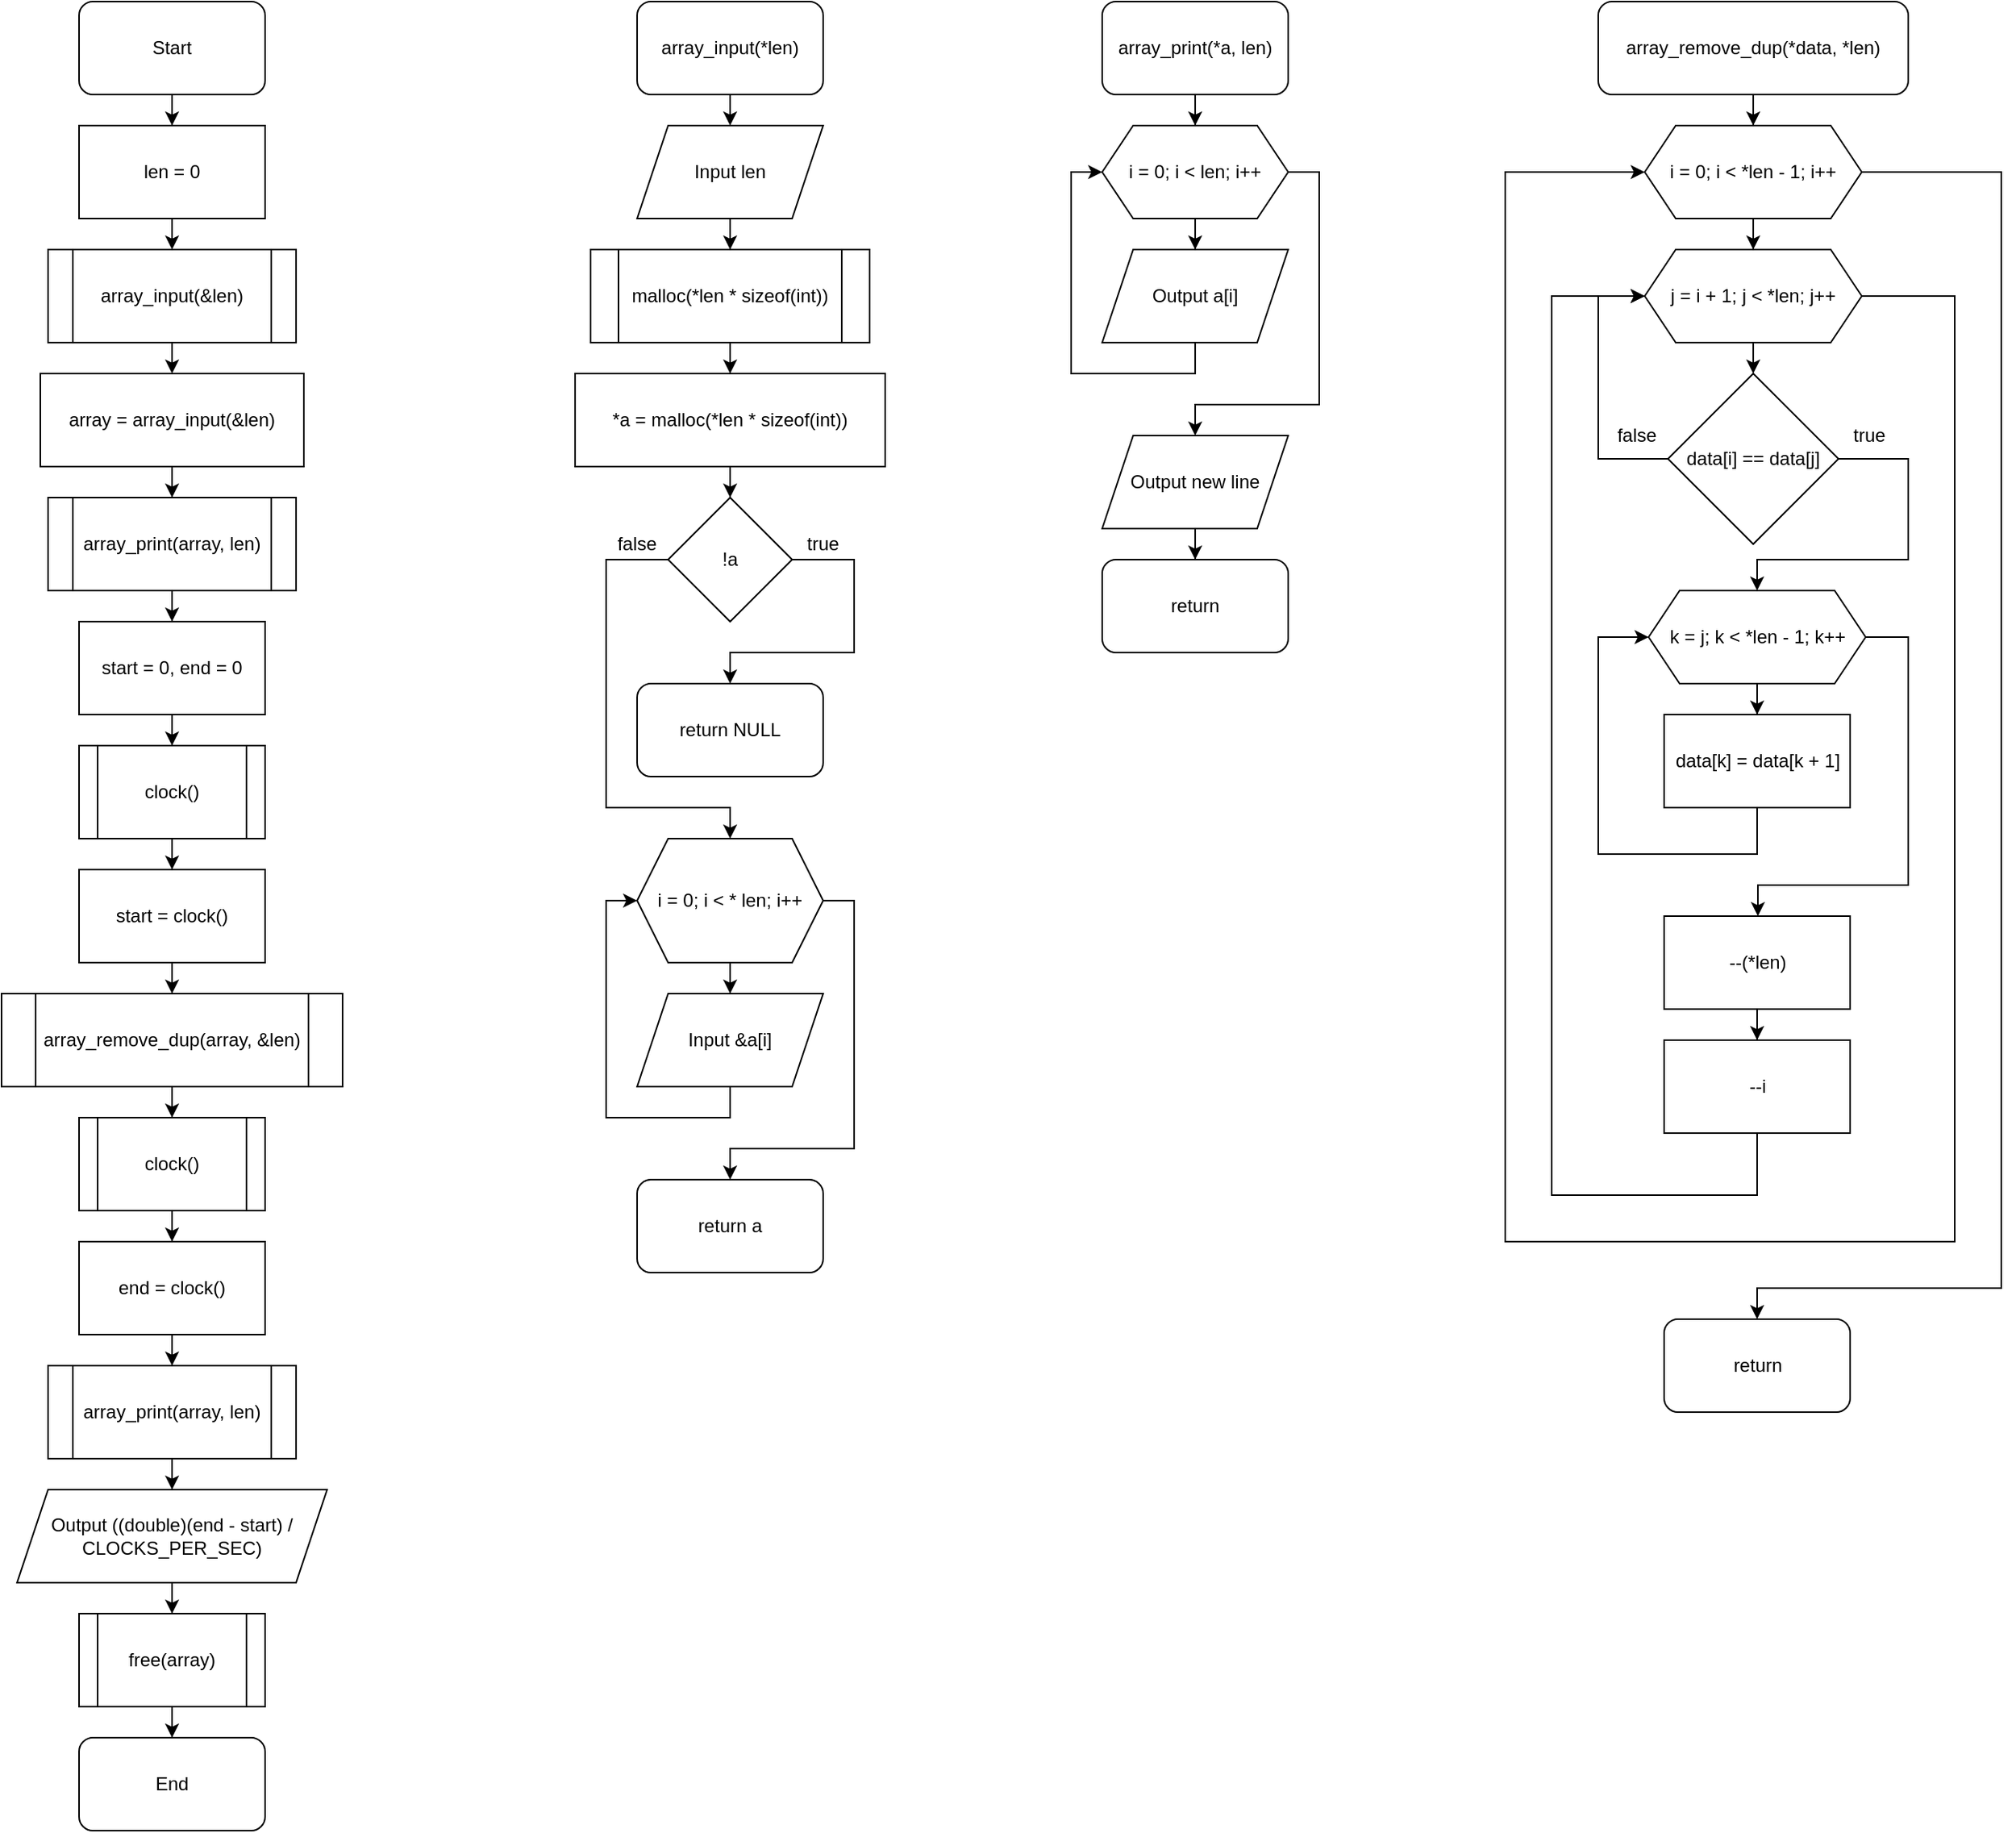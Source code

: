 <mxfile version="13.9.9" type="device"><diagram id="C5RBs43oDa-KdzZeNtuy" name="Page-1"><mxGraphModel dx="2426" dy="1392" grid="1" gridSize="10" guides="1" tooltips="1" connect="1" arrows="1" fold="1" page="0" pageScale="1" pageWidth="827" pageHeight="1169" math="0" shadow="0"><root><mxCell id="WIyWlLk6GJQsqaUBKTNV-0"/><mxCell id="WIyWlLk6GJQsqaUBKTNV-1" parent="WIyWlLk6GJQsqaUBKTNV-0"/><mxCell id="0P4NIU8pvPP-_1xyo0Sh-4" style="edgeStyle=orthogonalEdgeStyle;rounded=0;orthogonalLoop=1;jettySize=auto;html=1;exitX=0.5;exitY=1;exitDx=0;exitDy=0;" edge="1" parent="WIyWlLk6GJQsqaUBKTNV-1" source="0P4NIU8pvPP-_1xyo0Sh-0" target="0P4NIU8pvPP-_1xyo0Sh-2"><mxGeometry relative="1" as="geometry"/></mxCell><mxCell id="0P4NIU8pvPP-_1xyo0Sh-0" value="Start" style="rounded=1;whiteSpace=wrap;html=1;" vertex="1" parent="WIyWlLk6GJQsqaUBKTNV-1"><mxGeometry x="200" y="30" width="120" height="60" as="geometry"/></mxCell><mxCell id="0P4NIU8pvPP-_1xyo0Sh-5" style="edgeStyle=orthogonalEdgeStyle;rounded=0;orthogonalLoop=1;jettySize=auto;html=1;exitX=0.5;exitY=1;exitDx=0;exitDy=0;entryX=0.5;entryY=0;entryDx=0;entryDy=0;" edge="1" parent="WIyWlLk6GJQsqaUBKTNV-1" source="0P4NIU8pvPP-_1xyo0Sh-2" target="0P4NIU8pvPP-_1xyo0Sh-3"><mxGeometry relative="1" as="geometry"/></mxCell><mxCell id="0P4NIU8pvPP-_1xyo0Sh-2" value="len = 0" style="rounded=0;whiteSpace=wrap;html=1;" vertex="1" parent="WIyWlLk6GJQsqaUBKTNV-1"><mxGeometry x="200" y="110" width="120" height="60" as="geometry"/></mxCell><mxCell id="0P4NIU8pvPP-_1xyo0Sh-9" style="edgeStyle=orthogonalEdgeStyle;rounded=0;orthogonalLoop=1;jettySize=auto;html=1;exitX=0.5;exitY=1;exitDx=0;exitDy=0;entryX=0.5;entryY=0;entryDx=0;entryDy=0;" edge="1" parent="WIyWlLk6GJQsqaUBKTNV-1" source="0P4NIU8pvPP-_1xyo0Sh-3" target="0P4NIU8pvPP-_1xyo0Sh-7"><mxGeometry relative="1" as="geometry"/></mxCell><mxCell id="0P4NIU8pvPP-_1xyo0Sh-3" value="array_input(&amp;amp;len)" style="shape=process;whiteSpace=wrap;html=1;backgroundOutline=1;" vertex="1" parent="WIyWlLk6GJQsqaUBKTNV-1"><mxGeometry x="180" y="190" width="160" height="60" as="geometry"/></mxCell><mxCell id="0P4NIU8pvPP-_1xyo0Sh-10" style="edgeStyle=orthogonalEdgeStyle;rounded=0;orthogonalLoop=1;jettySize=auto;html=1;entryX=0.5;entryY=0;entryDx=0;entryDy=0;" edge="1" parent="WIyWlLk6GJQsqaUBKTNV-1" source="0P4NIU8pvPP-_1xyo0Sh-7" target="0P4NIU8pvPP-_1xyo0Sh-8"><mxGeometry relative="1" as="geometry"/></mxCell><mxCell id="0P4NIU8pvPP-_1xyo0Sh-7" value="array = array_input(&amp;amp;len)" style="rounded=0;whiteSpace=wrap;html=1;" vertex="1" parent="WIyWlLk6GJQsqaUBKTNV-1"><mxGeometry x="175" y="270" width="170" height="60" as="geometry"/></mxCell><mxCell id="0P4NIU8pvPP-_1xyo0Sh-14" style="edgeStyle=orthogonalEdgeStyle;rounded=0;orthogonalLoop=1;jettySize=auto;html=1;" edge="1" parent="WIyWlLk6GJQsqaUBKTNV-1" source="0P4NIU8pvPP-_1xyo0Sh-8" target="0P4NIU8pvPP-_1xyo0Sh-11"><mxGeometry relative="1" as="geometry"/></mxCell><mxCell id="0P4NIU8pvPP-_1xyo0Sh-8" value="array_print(array, len)" style="shape=process;whiteSpace=wrap;html=1;backgroundOutline=1;" vertex="1" parent="WIyWlLk6GJQsqaUBKTNV-1"><mxGeometry x="180" y="350" width="160" height="60" as="geometry"/></mxCell><mxCell id="0P4NIU8pvPP-_1xyo0Sh-15" style="edgeStyle=orthogonalEdgeStyle;rounded=0;orthogonalLoop=1;jettySize=auto;html=1;entryX=0.5;entryY=0;entryDx=0;entryDy=0;" edge="1" parent="WIyWlLk6GJQsqaUBKTNV-1" source="0P4NIU8pvPP-_1xyo0Sh-11" target="0P4NIU8pvPP-_1xyo0Sh-12"><mxGeometry relative="1" as="geometry"/></mxCell><mxCell id="0P4NIU8pvPP-_1xyo0Sh-11" value="start = 0, end = 0" style="rounded=0;whiteSpace=wrap;html=1;" vertex="1" parent="WIyWlLk6GJQsqaUBKTNV-1"><mxGeometry x="200" y="430" width="120" height="60" as="geometry"/></mxCell><mxCell id="0P4NIU8pvPP-_1xyo0Sh-16" style="edgeStyle=orthogonalEdgeStyle;rounded=0;orthogonalLoop=1;jettySize=auto;html=1;" edge="1" parent="WIyWlLk6GJQsqaUBKTNV-1" source="0P4NIU8pvPP-_1xyo0Sh-12" target="0P4NIU8pvPP-_1xyo0Sh-13"><mxGeometry relative="1" as="geometry"/></mxCell><mxCell id="0P4NIU8pvPP-_1xyo0Sh-12" value="clock()" style="shape=process;whiteSpace=wrap;html=1;backgroundOutline=1;" vertex="1" parent="WIyWlLk6GJQsqaUBKTNV-1"><mxGeometry x="200" y="510" width="120" height="60" as="geometry"/></mxCell><mxCell id="0P4NIU8pvPP-_1xyo0Sh-18" style="edgeStyle=orthogonalEdgeStyle;rounded=0;orthogonalLoop=1;jettySize=auto;html=1;entryX=0.5;entryY=0;entryDx=0;entryDy=0;" edge="1" parent="WIyWlLk6GJQsqaUBKTNV-1" source="0P4NIU8pvPP-_1xyo0Sh-13" target="0P4NIU8pvPP-_1xyo0Sh-17"><mxGeometry relative="1" as="geometry"/></mxCell><mxCell id="0P4NIU8pvPP-_1xyo0Sh-13" value="start = clock()" style="rounded=0;whiteSpace=wrap;html=1;" vertex="1" parent="WIyWlLk6GJQsqaUBKTNV-1"><mxGeometry x="200" y="590" width="120" height="60" as="geometry"/></mxCell><mxCell id="0P4NIU8pvPP-_1xyo0Sh-21" style="edgeStyle=orthogonalEdgeStyle;rounded=0;orthogonalLoop=1;jettySize=auto;html=1;entryX=0.5;entryY=0;entryDx=0;entryDy=0;" edge="1" parent="WIyWlLk6GJQsqaUBKTNV-1" source="0P4NIU8pvPP-_1xyo0Sh-17" target="0P4NIU8pvPP-_1xyo0Sh-19"><mxGeometry relative="1" as="geometry"/></mxCell><mxCell id="0P4NIU8pvPP-_1xyo0Sh-17" value="array_remove_dup(array, &amp;amp;len)" style="shape=process;whiteSpace=wrap;html=1;backgroundOutline=1;" vertex="1" parent="WIyWlLk6GJQsqaUBKTNV-1"><mxGeometry x="150" y="670" width="220" height="60" as="geometry"/></mxCell><mxCell id="0P4NIU8pvPP-_1xyo0Sh-22" style="edgeStyle=orthogonalEdgeStyle;rounded=0;orthogonalLoop=1;jettySize=auto;html=1;entryX=0.5;entryY=0;entryDx=0;entryDy=0;" edge="1" parent="WIyWlLk6GJQsqaUBKTNV-1" source="0P4NIU8pvPP-_1xyo0Sh-19" target="0P4NIU8pvPP-_1xyo0Sh-20"><mxGeometry relative="1" as="geometry"/></mxCell><mxCell id="0P4NIU8pvPP-_1xyo0Sh-19" value="clock()" style="shape=process;whiteSpace=wrap;html=1;backgroundOutline=1;" vertex="1" parent="WIyWlLk6GJQsqaUBKTNV-1"><mxGeometry x="200" y="750" width="120" height="60" as="geometry"/></mxCell><mxCell id="0P4NIU8pvPP-_1xyo0Sh-24" style="edgeStyle=orthogonalEdgeStyle;rounded=0;orthogonalLoop=1;jettySize=auto;html=1;entryX=0.5;entryY=0;entryDx=0;entryDy=0;" edge="1" parent="WIyWlLk6GJQsqaUBKTNV-1" source="0P4NIU8pvPP-_1xyo0Sh-20" target="0P4NIU8pvPP-_1xyo0Sh-23"><mxGeometry relative="1" as="geometry"/></mxCell><mxCell id="0P4NIU8pvPP-_1xyo0Sh-20" value="end = clock()" style="rounded=0;whiteSpace=wrap;html=1;" vertex="1" parent="WIyWlLk6GJQsqaUBKTNV-1"><mxGeometry x="200" y="830" width="120" height="60" as="geometry"/></mxCell><mxCell id="0P4NIU8pvPP-_1xyo0Sh-26" style="edgeStyle=orthogonalEdgeStyle;rounded=0;orthogonalLoop=1;jettySize=auto;html=1;" edge="1" parent="WIyWlLk6GJQsqaUBKTNV-1" source="0P4NIU8pvPP-_1xyo0Sh-23" target="0P4NIU8pvPP-_1xyo0Sh-25"><mxGeometry relative="1" as="geometry"/></mxCell><mxCell id="0P4NIU8pvPP-_1xyo0Sh-23" value="array_print(array, len)" style="shape=process;whiteSpace=wrap;html=1;backgroundOutline=1;" vertex="1" parent="WIyWlLk6GJQsqaUBKTNV-1"><mxGeometry x="180" y="910" width="160" height="60" as="geometry"/></mxCell><mxCell id="0P4NIU8pvPP-_1xyo0Sh-28" style="edgeStyle=orthogonalEdgeStyle;rounded=0;orthogonalLoop=1;jettySize=auto;html=1;entryX=0.5;entryY=0;entryDx=0;entryDy=0;" edge="1" parent="WIyWlLk6GJQsqaUBKTNV-1" source="0P4NIU8pvPP-_1xyo0Sh-25" target="0P4NIU8pvPP-_1xyo0Sh-27"><mxGeometry relative="1" as="geometry"/></mxCell><mxCell id="0P4NIU8pvPP-_1xyo0Sh-25" value="Output ((double)(end - start) / CLOCKS_PER_SEC)" style="shape=parallelogram;perimeter=parallelogramPerimeter;whiteSpace=wrap;html=1;fixedSize=1;" vertex="1" parent="WIyWlLk6GJQsqaUBKTNV-1"><mxGeometry x="160" y="990" width="200" height="60" as="geometry"/></mxCell><mxCell id="0P4NIU8pvPP-_1xyo0Sh-30" style="edgeStyle=orthogonalEdgeStyle;rounded=0;orthogonalLoop=1;jettySize=auto;html=1;entryX=0.5;entryY=0;entryDx=0;entryDy=0;" edge="1" parent="WIyWlLk6GJQsqaUBKTNV-1" source="0P4NIU8pvPP-_1xyo0Sh-27" target="0P4NIU8pvPP-_1xyo0Sh-29"><mxGeometry relative="1" as="geometry"/></mxCell><mxCell id="0P4NIU8pvPP-_1xyo0Sh-27" value="free(array)" style="shape=process;whiteSpace=wrap;html=1;backgroundOutline=1;" vertex="1" parent="WIyWlLk6GJQsqaUBKTNV-1"><mxGeometry x="200" y="1070" width="120" height="60" as="geometry"/></mxCell><mxCell id="0P4NIU8pvPP-_1xyo0Sh-29" value="End" style="rounded=1;whiteSpace=wrap;html=1;" vertex="1" parent="WIyWlLk6GJQsqaUBKTNV-1"><mxGeometry x="200" y="1150" width="120" height="60" as="geometry"/></mxCell><mxCell id="0P4NIU8pvPP-_1xyo0Sh-33" style="edgeStyle=orthogonalEdgeStyle;rounded=0;orthogonalLoop=1;jettySize=auto;html=1;exitX=0.5;exitY=1;exitDx=0;exitDy=0;entryX=0.5;entryY=0;entryDx=0;entryDy=0;" edge="1" parent="WIyWlLk6GJQsqaUBKTNV-1" source="0P4NIU8pvPP-_1xyo0Sh-31" target="0P4NIU8pvPP-_1xyo0Sh-32"><mxGeometry relative="1" as="geometry"/></mxCell><mxCell id="0P4NIU8pvPP-_1xyo0Sh-31" value="array_input(*len)" style="rounded=1;whiteSpace=wrap;html=1;" vertex="1" parent="WIyWlLk6GJQsqaUBKTNV-1"><mxGeometry x="560" y="30" width="120" height="60" as="geometry"/></mxCell><mxCell id="0P4NIU8pvPP-_1xyo0Sh-36" style="edgeStyle=orthogonalEdgeStyle;rounded=0;orthogonalLoop=1;jettySize=auto;html=1;entryX=0.5;entryY=0;entryDx=0;entryDy=0;" edge="1" parent="WIyWlLk6GJQsqaUBKTNV-1" source="0P4NIU8pvPP-_1xyo0Sh-32" target="0P4NIU8pvPP-_1xyo0Sh-35"><mxGeometry relative="1" as="geometry"/></mxCell><mxCell id="0P4NIU8pvPP-_1xyo0Sh-32" value="Input len" style="shape=parallelogram;perimeter=parallelogramPerimeter;whiteSpace=wrap;html=1;fixedSize=1;" vertex="1" parent="WIyWlLk6GJQsqaUBKTNV-1"><mxGeometry x="560" y="110" width="120" height="60" as="geometry"/></mxCell><mxCell id="0P4NIU8pvPP-_1xyo0Sh-38" style="edgeStyle=orthogonalEdgeStyle;rounded=0;orthogonalLoop=1;jettySize=auto;html=1;entryX=0.5;entryY=0;entryDx=0;entryDy=0;" edge="1" parent="WIyWlLk6GJQsqaUBKTNV-1" source="0P4NIU8pvPP-_1xyo0Sh-35" target="0P4NIU8pvPP-_1xyo0Sh-37"><mxGeometry relative="1" as="geometry"/></mxCell><mxCell id="0P4NIU8pvPP-_1xyo0Sh-35" value="malloc(*len * sizeof(int))" style="shape=process;whiteSpace=wrap;html=1;backgroundOutline=1;" vertex="1" parent="WIyWlLk6GJQsqaUBKTNV-1"><mxGeometry x="530" y="190" width="180" height="60" as="geometry"/></mxCell><mxCell id="0P4NIU8pvPP-_1xyo0Sh-40" style="edgeStyle=orthogonalEdgeStyle;rounded=0;orthogonalLoop=1;jettySize=auto;html=1;entryX=0.5;entryY=0;entryDx=0;entryDy=0;" edge="1" parent="WIyWlLk6GJQsqaUBKTNV-1" source="0P4NIU8pvPP-_1xyo0Sh-37" target="0P4NIU8pvPP-_1xyo0Sh-39"><mxGeometry relative="1" as="geometry"/></mxCell><mxCell id="0P4NIU8pvPP-_1xyo0Sh-37" value="*a = malloc(*len * sizeof(int))" style="rounded=0;whiteSpace=wrap;html=1;" vertex="1" parent="WIyWlLk6GJQsqaUBKTNV-1"><mxGeometry x="520" y="270" width="200" height="60" as="geometry"/></mxCell><mxCell id="0P4NIU8pvPP-_1xyo0Sh-43" style="edgeStyle=orthogonalEdgeStyle;rounded=0;orthogonalLoop=1;jettySize=auto;html=1;exitX=1;exitY=0.5;exitDx=0;exitDy=0;" edge="1" parent="WIyWlLk6GJQsqaUBKTNV-1" source="0P4NIU8pvPP-_1xyo0Sh-39" target="0P4NIU8pvPP-_1xyo0Sh-42"><mxGeometry relative="1" as="geometry"><Array as="points"><mxPoint x="700" y="390"/><mxPoint x="700" y="450"/><mxPoint x="620" y="450"/></Array></mxGeometry></mxCell><mxCell id="0P4NIU8pvPP-_1xyo0Sh-46" style="edgeStyle=orthogonalEdgeStyle;rounded=0;orthogonalLoop=1;jettySize=auto;html=1;entryX=0.5;entryY=0;entryDx=0;entryDy=0;" edge="1" parent="WIyWlLk6GJQsqaUBKTNV-1" source="0P4NIU8pvPP-_1xyo0Sh-39" target="0P4NIU8pvPP-_1xyo0Sh-45"><mxGeometry relative="1" as="geometry"><Array as="points"><mxPoint x="540" y="390"/><mxPoint x="540" y="550"/><mxPoint x="620" y="550"/></Array></mxGeometry></mxCell><mxCell id="0P4NIU8pvPP-_1xyo0Sh-39" value="!a" style="rhombus;whiteSpace=wrap;html=1;" vertex="1" parent="WIyWlLk6GJQsqaUBKTNV-1"><mxGeometry x="580" y="350" width="80" height="80" as="geometry"/></mxCell><mxCell id="0P4NIU8pvPP-_1xyo0Sh-42" value="return NULL" style="rounded=1;whiteSpace=wrap;html=1;" vertex="1" parent="WIyWlLk6GJQsqaUBKTNV-1"><mxGeometry x="560" y="470" width="120" height="60" as="geometry"/></mxCell><mxCell id="0P4NIU8pvPP-_1xyo0Sh-44" value="true" style="text;html=1;strokeColor=none;fillColor=none;align=center;verticalAlign=middle;whiteSpace=wrap;rounded=0;" vertex="1" parent="WIyWlLk6GJQsqaUBKTNV-1"><mxGeometry x="660" y="370" width="40" height="20" as="geometry"/></mxCell><mxCell id="0P4NIU8pvPP-_1xyo0Sh-49" style="edgeStyle=orthogonalEdgeStyle;rounded=0;orthogonalLoop=1;jettySize=auto;html=1;entryX=0.5;entryY=0;entryDx=0;entryDy=0;" edge="1" parent="WIyWlLk6GJQsqaUBKTNV-1" source="0P4NIU8pvPP-_1xyo0Sh-45" target="0P4NIU8pvPP-_1xyo0Sh-48"><mxGeometry relative="1" as="geometry"/></mxCell><mxCell id="0P4NIU8pvPP-_1xyo0Sh-52" style="edgeStyle=orthogonalEdgeStyle;rounded=0;orthogonalLoop=1;jettySize=auto;html=1;entryX=0.5;entryY=0;entryDx=0;entryDy=0;exitX=1;exitY=0.5;exitDx=0;exitDy=0;" edge="1" parent="WIyWlLk6GJQsqaUBKTNV-1" source="0P4NIU8pvPP-_1xyo0Sh-45" target="0P4NIU8pvPP-_1xyo0Sh-50"><mxGeometry relative="1" as="geometry"><Array as="points"><mxPoint x="700" y="610"/><mxPoint x="700" y="770"/><mxPoint x="620" y="770"/></Array></mxGeometry></mxCell><mxCell id="0P4NIU8pvPP-_1xyo0Sh-45" value="i = 0; i &amp;lt; * len; i++" style="shape=hexagon;perimeter=hexagonPerimeter2;whiteSpace=wrap;html=1;fixedSize=1;" vertex="1" parent="WIyWlLk6GJQsqaUBKTNV-1"><mxGeometry x="560" y="570" width="120" height="80" as="geometry"/></mxCell><mxCell id="0P4NIU8pvPP-_1xyo0Sh-47" value="false" style="text;html=1;strokeColor=none;fillColor=none;align=center;verticalAlign=middle;whiteSpace=wrap;rounded=0;" vertex="1" parent="WIyWlLk6GJQsqaUBKTNV-1"><mxGeometry x="540" y="370" width="40" height="20" as="geometry"/></mxCell><mxCell id="0P4NIU8pvPP-_1xyo0Sh-51" style="edgeStyle=orthogonalEdgeStyle;rounded=0;orthogonalLoop=1;jettySize=auto;html=1;entryX=0;entryY=0.5;entryDx=0;entryDy=0;exitX=0.5;exitY=1;exitDx=0;exitDy=0;" edge="1" parent="WIyWlLk6GJQsqaUBKTNV-1" source="0P4NIU8pvPP-_1xyo0Sh-48" target="0P4NIU8pvPP-_1xyo0Sh-45"><mxGeometry relative="1" as="geometry"/></mxCell><mxCell id="0P4NIU8pvPP-_1xyo0Sh-48" value="Input&amp;nbsp;&amp;amp;a[i]" style="shape=parallelogram;perimeter=parallelogramPerimeter;whiteSpace=wrap;html=1;fixedSize=1;" vertex="1" parent="WIyWlLk6GJQsqaUBKTNV-1"><mxGeometry x="560" y="670" width="120" height="60" as="geometry"/></mxCell><mxCell id="0P4NIU8pvPP-_1xyo0Sh-50" value="return a" style="rounded=1;whiteSpace=wrap;html=1;" vertex="1" parent="WIyWlLk6GJQsqaUBKTNV-1"><mxGeometry x="560" y="790" width="120" height="60" as="geometry"/></mxCell><mxCell id="0P4NIU8pvPP-_1xyo0Sh-56" style="edgeStyle=orthogonalEdgeStyle;rounded=0;orthogonalLoop=1;jettySize=auto;html=1;entryX=0.5;entryY=0;entryDx=0;entryDy=0;" edge="1" parent="WIyWlLk6GJQsqaUBKTNV-1" source="0P4NIU8pvPP-_1xyo0Sh-53" target="0P4NIU8pvPP-_1xyo0Sh-54"><mxGeometry relative="1" as="geometry"/></mxCell><mxCell id="0P4NIU8pvPP-_1xyo0Sh-53" value="array_print(*a, len)" style="rounded=1;whiteSpace=wrap;html=1;" vertex="1" parent="WIyWlLk6GJQsqaUBKTNV-1"><mxGeometry x="860" y="30" width="120" height="60" as="geometry"/></mxCell><mxCell id="0P4NIU8pvPP-_1xyo0Sh-57" style="edgeStyle=orthogonalEdgeStyle;rounded=0;orthogonalLoop=1;jettySize=auto;html=1;entryX=0.5;entryY=0;entryDx=0;entryDy=0;" edge="1" parent="WIyWlLk6GJQsqaUBKTNV-1" source="0P4NIU8pvPP-_1xyo0Sh-54" target="0P4NIU8pvPP-_1xyo0Sh-55"><mxGeometry relative="1" as="geometry"/></mxCell><mxCell id="0P4NIU8pvPP-_1xyo0Sh-60" style="edgeStyle=orthogonalEdgeStyle;rounded=0;orthogonalLoop=1;jettySize=auto;html=1;entryX=0.5;entryY=0;entryDx=0;entryDy=0;exitX=1;exitY=0.5;exitDx=0;exitDy=0;" edge="1" parent="WIyWlLk6GJQsqaUBKTNV-1" source="0P4NIU8pvPP-_1xyo0Sh-54" target="0P4NIU8pvPP-_1xyo0Sh-59"><mxGeometry relative="1" as="geometry"><Array as="points"><mxPoint x="1000" y="140"/><mxPoint x="1000" y="290"/><mxPoint x="920" y="290"/></Array></mxGeometry></mxCell><mxCell id="0P4NIU8pvPP-_1xyo0Sh-54" value="i = 0; i &amp;lt; len; i++" style="shape=hexagon;perimeter=hexagonPerimeter2;whiteSpace=wrap;html=1;fixedSize=1;" vertex="1" parent="WIyWlLk6GJQsqaUBKTNV-1"><mxGeometry x="860" y="110" width="120" height="60" as="geometry"/></mxCell><mxCell id="0P4NIU8pvPP-_1xyo0Sh-58" style="edgeStyle=orthogonalEdgeStyle;rounded=0;orthogonalLoop=1;jettySize=auto;html=1;entryX=0;entryY=0.5;entryDx=0;entryDy=0;" edge="1" parent="WIyWlLk6GJQsqaUBKTNV-1" source="0P4NIU8pvPP-_1xyo0Sh-55" target="0P4NIU8pvPP-_1xyo0Sh-54"><mxGeometry relative="1" as="geometry"><Array as="points"><mxPoint x="920" y="270"/><mxPoint x="840" y="270"/><mxPoint x="840" y="140"/></Array></mxGeometry></mxCell><mxCell id="0P4NIU8pvPP-_1xyo0Sh-55" value="Output a[i]" style="shape=parallelogram;perimeter=parallelogramPerimeter;whiteSpace=wrap;html=1;fixedSize=1;" vertex="1" parent="WIyWlLk6GJQsqaUBKTNV-1"><mxGeometry x="860" y="190" width="120" height="60" as="geometry"/></mxCell><mxCell id="0P4NIU8pvPP-_1xyo0Sh-62" style="edgeStyle=orthogonalEdgeStyle;rounded=0;orthogonalLoop=1;jettySize=auto;html=1;entryX=0.5;entryY=0;entryDx=0;entryDy=0;" edge="1" parent="WIyWlLk6GJQsqaUBKTNV-1" source="0P4NIU8pvPP-_1xyo0Sh-59" target="0P4NIU8pvPP-_1xyo0Sh-61"><mxGeometry relative="1" as="geometry"/></mxCell><mxCell id="0P4NIU8pvPP-_1xyo0Sh-59" value="Output new line" style="shape=parallelogram;perimeter=parallelogramPerimeter;whiteSpace=wrap;html=1;fixedSize=1;" vertex="1" parent="WIyWlLk6GJQsqaUBKTNV-1"><mxGeometry x="860" y="310" width="120" height="60" as="geometry"/></mxCell><mxCell id="0P4NIU8pvPP-_1xyo0Sh-61" value="return" style="rounded=1;whiteSpace=wrap;html=1;" vertex="1" parent="WIyWlLk6GJQsqaUBKTNV-1"><mxGeometry x="860" y="390" width="120" height="60" as="geometry"/></mxCell><mxCell id="0P4NIU8pvPP-_1xyo0Sh-66" style="edgeStyle=orthogonalEdgeStyle;rounded=0;orthogonalLoop=1;jettySize=auto;html=1;entryX=0.5;entryY=0;entryDx=0;entryDy=0;" edge="1" parent="WIyWlLk6GJQsqaUBKTNV-1" source="0P4NIU8pvPP-_1xyo0Sh-63" target="0P4NIU8pvPP-_1xyo0Sh-64"><mxGeometry relative="1" as="geometry"/></mxCell><mxCell id="0P4NIU8pvPP-_1xyo0Sh-63" value="array_remove_dup(*data, *len)" style="rounded=1;whiteSpace=wrap;html=1;" vertex="1" parent="WIyWlLk6GJQsqaUBKTNV-1"><mxGeometry x="1180" y="30" width="200" height="60" as="geometry"/></mxCell><mxCell id="0P4NIU8pvPP-_1xyo0Sh-67" style="edgeStyle=orthogonalEdgeStyle;rounded=0;orthogonalLoop=1;jettySize=auto;html=1;entryX=0.5;entryY=0;entryDx=0;entryDy=0;" edge="1" parent="WIyWlLk6GJQsqaUBKTNV-1" source="0P4NIU8pvPP-_1xyo0Sh-64" target="0P4NIU8pvPP-_1xyo0Sh-65"><mxGeometry relative="1" as="geometry"/></mxCell><mxCell id="0P4NIU8pvPP-_1xyo0Sh-88" style="edgeStyle=orthogonalEdgeStyle;rounded=0;orthogonalLoop=1;jettySize=auto;html=1;entryX=0.5;entryY=0;entryDx=0;entryDy=0;exitX=1;exitY=0.5;exitDx=0;exitDy=0;" edge="1" parent="WIyWlLk6GJQsqaUBKTNV-1" source="0P4NIU8pvPP-_1xyo0Sh-64" target="0P4NIU8pvPP-_1xyo0Sh-87"><mxGeometry relative="1" as="geometry"><Array as="points"><mxPoint x="1440" y="140"/><mxPoint x="1440" y="860"/><mxPoint x="1283" y="860"/></Array></mxGeometry></mxCell><mxCell id="0P4NIU8pvPP-_1xyo0Sh-64" value="i = 0; i &amp;lt; *len - 1; i++" style="shape=hexagon;perimeter=hexagonPerimeter2;whiteSpace=wrap;html=1;fixedSize=1;" vertex="1" parent="WIyWlLk6GJQsqaUBKTNV-1"><mxGeometry x="1210" y="110" width="140" height="60" as="geometry"/></mxCell><mxCell id="0P4NIU8pvPP-_1xyo0Sh-69" style="edgeStyle=orthogonalEdgeStyle;rounded=0;orthogonalLoop=1;jettySize=auto;html=1;exitX=0.5;exitY=1;exitDx=0;exitDy=0;entryX=0.5;entryY=0;entryDx=0;entryDy=0;" edge="1" parent="WIyWlLk6GJQsqaUBKTNV-1" source="0P4NIU8pvPP-_1xyo0Sh-65" target="0P4NIU8pvPP-_1xyo0Sh-68"><mxGeometry relative="1" as="geometry"/></mxCell><mxCell id="0P4NIU8pvPP-_1xyo0Sh-73" style="edgeStyle=orthogonalEdgeStyle;rounded=0;orthogonalLoop=1;jettySize=auto;html=1;entryX=0;entryY=0.5;entryDx=0;entryDy=0;exitX=1;exitY=0.5;exitDx=0;exitDy=0;" edge="1" parent="WIyWlLk6GJQsqaUBKTNV-1" source="0P4NIU8pvPP-_1xyo0Sh-65" target="0P4NIU8pvPP-_1xyo0Sh-64"><mxGeometry relative="1" as="geometry"><Array as="points"><mxPoint x="1410" y="220"/><mxPoint x="1410" y="830"/><mxPoint x="1120" y="830"/><mxPoint x="1120" y="140"/></Array></mxGeometry></mxCell><mxCell id="0P4NIU8pvPP-_1xyo0Sh-65" value="j = i + 1; j &amp;lt; *len; j++" style="shape=hexagon;perimeter=hexagonPerimeter2;whiteSpace=wrap;html=1;fixedSize=1;" vertex="1" parent="WIyWlLk6GJQsqaUBKTNV-1"><mxGeometry x="1210" y="190" width="140" height="60" as="geometry"/></mxCell><mxCell id="0P4NIU8pvPP-_1xyo0Sh-71" style="edgeStyle=orthogonalEdgeStyle;rounded=0;orthogonalLoop=1;jettySize=auto;html=1;entryX=0;entryY=0.5;entryDx=0;entryDy=0;exitX=0;exitY=0.5;exitDx=0;exitDy=0;" edge="1" parent="WIyWlLk6GJQsqaUBKTNV-1" source="0P4NIU8pvPP-_1xyo0Sh-68" target="0P4NIU8pvPP-_1xyo0Sh-65"><mxGeometry relative="1" as="geometry"><Array as="points"><mxPoint x="1180" y="325"/><mxPoint x="1180" y="220"/></Array></mxGeometry></mxCell><mxCell id="0P4NIU8pvPP-_1xyo0Sh-75" style="edgeStyle=orthogonalEdgeStyle;rounded=0;orthogonalLoop=1;jettySize=auto;html=1;exitX=1;exitY=0.5;exitDx=0;exitDy=0;entryX=0.5;entryY=0;entryDx=0;entryDy=0;" edge="1" parent="WIyWlLk6GJQsqaUBKTNV-1" source="0P4NIU8pvPP-_1xyo0Sh-68" target="0P4NIU8pvPP-_1xyo0Sh-74"><mxGeometry relative="1" as="geometry"><Array as="points"><mxPoint x="1380" y="325"/><mxPoint x="1380" y="390"/><mxPoint x="1283" y="390"/></Array></mxGeometry></mxCell><mxCell id="0P4NIU8pvPP-_1xyo0Sh-68" value="data[i] == data[j]" style="rhombus;whiteSpace=wrap;html=1;" vertex="1" parent="WIyWlLk6GJQsqaUBKTNV-1"><mxGeometry x="1225" y="270" width="110" height="110" as="geometry"/></mxCell><mxCell id="0P4NIU8pvPP-_1xyo0Sh-72" value="false" style="text;html=1;strokeColor=none;fillColor=none;align=center;verticalAlign=middle;whiteSpace=wrap;rounded=0;" vertex="1" parent="WIyWlLk6GJQsqaUBKTNV-1"><mxGeometry x="1185" y="300" width="40" height="20" as="geometry"/></mxCell><mxCell id="0P4NIU8pvPP-_1xyo0Sh-78" style="edgeStyle=orthogonalEdgeStyle;rounded=0;orthogonalLoop=1;jettySize=auto;html=1;entryX=0.5;entryY=0;entryDx=0;entryDy=0;" edge="1" parent="WIyWlLk6GJQsqaUBKTNV-1" source="0P4NIU8pvPP-_1xyo0Sh-74" target="0P4NIU8pvPP-_1xyo0Sh-77"><mxGeometry relative="1" as="geometry"/></mxCell><mxCell id="0P4NIU8pvPP-_1xyo0Sh-82" style="edgeStyle=orthogonalEdgeStyle;rounded=0;orthogonalLoop=1;jettySize=auto;html=1;exitX=1;exitY=0.5;exitDx=0;exitDy=0;" edge="1" parent="WIyWlLk6GJQsqaUBKTNV-1" source="0P4NIU8pvPP-_1xyo0Sh-74" target="0P4NIU8pvPP-_1xyo0Sh-81"><mxGeometry relative="1" as="geometry"><Array as="points"><mxPoint x="1380" y="440"/><mxPoint x="1380" y="600"/><mxPoint x="1283" y="600"/></Array></mxGeometry></mxCell><mxCell id="0P4NIU8pvPP-_1xyo0Sh-74" value="k = j; k &amp;lt; *len - 1; k++" style="shape=hexagon;perimeter=hexagonPerimeter2;whiteSpace=wrap;html=1;fixedSize=1;" vertex="1" parent="WIyWlLk6GJQsqaUBKTNV-1"><mxGeometry x="1212.5" y="410" width="140" height="60" as="geometry"/></mxCell><mxCell id="0P4NIU8pvPP-_1xyo0Sh-76" value="true" style="text;html=1;strokeColor=none;fillColor=none;align=center;verticalAlign=middle;whiteSpace=wrap;rounded=0;" vertex="1" parent="WIyWlLk6GJQsqaUBKTNV-1"><mxGeometry x="1335" y="300" width="40" height="20" as="geometry"/></mxCell><mxCell id="0P4NIU8pvPP-_1xyo0Sh-80" style="edgeStyle=orthogonalEdgeStyle;rounded=0;orthogonalLoop=1;jettySize=auto;html=1;entryX=0;entryY=0.5;entryDx=0;entryDy=0;exitX=0.5;exitY=1;exitDx=0;exitDy=0;" edge="1" parent="WIyWlLk6GJQsqaUBKTNV-1" source="0P4NIU8pvPP-_1xyo0Sh-77" target="0P4NIU8pvPP-_1xyo0Sh-74"><mxGeometry relative="1" as="geometry"><Array as="points"><mxPoint x="1283" y="580"/><mxPoint x="1180" y="580"/><mxPoint x="1180" y="440"/></Array></mxGeometry></mxCell><mxCell id="0P4NIU8pvPP-_1xyo0Sh-77" value="data[k] = data[k + 1]" style="rounded=0;whiteSpace=wrap;html=1;" vertex="1" parent="WIyWlLk6GJQsqaUBKTNV-1"><mxGeometry x="1222.5" y="490" width="120" height="60" as="geometry"/></mxCell><mxCell id="0P4NIU8pvPP-_1xyo0Sh-84" style="edgeStyle=orthogonalEdgeStyle;rounded=0;orthogonalLoop=1;jettySize=auto;html=1;entryX=0.5;entryY=0;entryDx=0;entryDy=0;" edge="1" parent="WIyWlLk6GJQsqaUBKTNV-1" source="0P4NIU8pvPP-_1xyo0Sh-81" target="0P4NIU8pvPP-_1xyo0Sh-83"><mxGeometry relative="1" as="geometry"/></mxCell><mxCell id="0P4NIU8pvPP-_1xyo0Sh-81" value="--(*len)" style="rounded=0;whiteSpace=wrap;html=1;" vertex="1" parent="WIyWlLk6GJQsqaUBKTNV-1"><mxGeometry x="1222.5" y="620" width="120" height="60" as="geometry"/></mxCell><mxCell id="0P4NIU8pvPP-_1xyo0Sh-85" style="edgeStyle=orthogonalEdgeStyle;rounded=0;orthogonalLoop=1;jettySize=auto;html=1;entryX=0;entryY=0.5;entryDx=0;entryDy=0;exitX=0.5;exitY=1;exitDx=0;exitDy=0;" edge="1" parent="WIyWlLk6GJQsqaUBKTNV-1" source="0P4NIU8pvPP-_1xyo0Sh-83" target="0P4NIU8pvPP-_1xyo0Sh-65"><mxGeometry relative="1" as="geometry"><Array as="points"><mxPoint x="1283" y="800"/><mxPoint x="1150" y="800"/><mxPoint x="1150" y="220"/></Array></mxGeometry></mxCell><mxCell id="0P4NIU8pvPP-_1xyo0Sh-83" value="--i" style="rounded=0;whiteSpace=wrap;html=1;" vertex="1" parent="WIyWlLk6GJQsqaUBKTNV-1"><mxGeometry x="1222.5" y="700" width="120" height="60" as="geometry"/></mxCell><mxCell id="0P4NIU8pvPP-_1xyo0Sh-87" value="return" style="rounded=1;whiteSpace=wrap;html=1;" vertex="1" parent="WIyWlLk6GJQsqaUBKTNV-1"><mxGeometry x="1222.5" y="880" width="120" height="60" as="geometry"/></mxCell></root></mxGraphModel></diagram></mxfile>